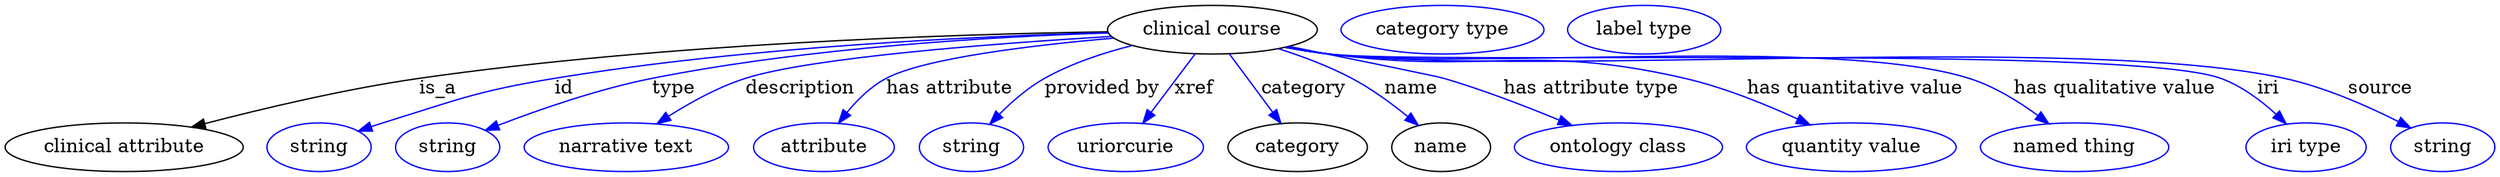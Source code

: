 digraph {
	graph [bb="0,0,1837.1,123"];
	node [label="\N"];
	"clinical course"	[height=0.5,
		label="clinical course",
		pos="890.74,105",
		width=2.1484];
	"clinical attribute"	[height=0.5,
		pos="87.742,18",
		width=2.4373];
	"clinical course" -> "clinical attribute"	[label=is_a,
		lp="324.74,61.5",
		pos="e,138.24,32.757 813.42,103.26 701.86,101.31 489.54,94.272 310.74,69 255.04,61.127 192.64,46.639 148.04,35.277"];
	id	[color=blue,
		height=0.5,
		label=string,
		pos="231.74,18",
		width=1.0652];
	"clinical course" -> id	[color=blue,
		label=id,
		lp="412.74,61.5",
		pos="e,261.13,29.712 813.79,102.81 717.7,100.32 548.58,92.651 405.74,69 358.47,61.172 305.79,44.936 270.91,33.082",
		style=solid];
	type	[color=blue,
		height=0.5,
		label=string,
		pos="326.74,18",
		width=1.0652];
	"clinical course" -> type	[color=blue,
		label=type,
		lp="493.74,61.5",
		pos="e,354.57,30.508 813.9,102.65 730.41,99.991 593.46,92.133 477.74,69 438.09,61.073 394.39,45.853 364.25,34.278",
		style=solid];
	description	[color=blue,
		height=0.5,
		label="narrative text",
		pos="458.74,18",
		width=2.0943];
	"clinical course" -> description	[color=blue,
		label=description,
		lp="586.24,61.5",
		pos="e,481.12,35.406 816.21,100.09 730.21,94.937 594.38,84.654 545.74,69 525.87,62.606 505.55,51.245 489.54,40.967",
		style=solid];
	"has attribute"	[color=blue,
		height=0.5,
		label=attribute,
		pos="603.74,18",
		width=1.4443];
	"clinical course" -> "has attribute"	[color=blue,
		label="has attribute",
		lp="695.74,61.5",
		pos="e,614.21,35.748 817.76,98.919 757.44,93.725 677.24,84.232 648.74,69 637.59,63.04 627.82,53.176 620.26,43.778",
		style=solid];
	"provided by"	[color=blue,
		height=0.5,
		label=string,
		pos="711.74,18",
		width=1.0652];
	"clinical course" -> "provided by"	[color=blue,
		label="provided by",
		lp="808.24,61.5",
		pos="e,725.34,35.116 831.24,93.423 809.72,88.057 785.8,80.221 765.74,69 753.42,62.11 741.68,51.856 732.31,42.424",
		style=solid];
	xref	[color=blue,
		height=0.5,
		label=uriorcurie,
		pos="825.74,18",
		width=1.5887];
	"clinical course" -> xref	[color=blue,
		label=xref,
		lp="877.24,61.5",
		pos="e,838.56,35.758 877.9,87.207 868.46,74.866 855.48,57.894 844.83,43.967",
		style=solid];
	category	[height=0.5,
		pos="952.74,18",
		width=1.4263];
	"clinical course" -> category	[color=blue,
		label=category,
		lp="957.24,61.5",
		pos="e,940.52,35.758 902.99,87.207 911.99,74.866 924.37,57.894 934.53,43.967",
		style=solid];
	name	[height=0.5,
		pos="1058.7,18",
		width=1.011];
	"clinical course" -> name	[color=blue,
		label=name,
		lp="1036.7,61.5",
		pos="e,1041.9,34.206 939.03,90.905 956.46,85.285 975.97,77.934 992.74,69 1007.4,61.203 1022.2,50.278 1034.1,40.628",
		style=solid];
	"has attribute type"	[color=blue,
		height=0.5,
		label="ontology class",
		pos="1189.7,18",
		width=2.1304];
	"clinical course" -> "has attribute type"	[color=blue,
		label="has attribute type",
		lp="1169.7,61.5",
		pos="e,1155.2,34.182 947.57,92.788 992.65,83.813 1049.8,72.214 1060.7,69 1089.6,60.494 1121.2,48.329 1145.8,38.128",
		style=solid];
	"has quantitative value"	[color=blue,
		height=0.5,
		label="quantity value",
		pos="1361.7,18",
		width=2.1484];
	"clinical course" -> "has quantitative value"	[color=blue,
		label="has quantitative value",
		lp="1364.7,61.5",
		pos="e,1331.3,34.56 945.16,92.163 955.61,90.198 966.48,88.361 976.74,87 1092.4,71.652 1125,95.308 1238.7,69 1267.6,62.333 1298.4,49.787 \
1322,38.931",
		style=solid];
	"has qualitative value"	[color=blue,
		height=0.5,
		label="named thing",
		pos="1526.7,18",
		width=1.9318];
	"clinical course" -> "has qualitative value"	[color=blue,
		label="has qualitative value",
		lp="1556.2,61.5",
		pos="e,1507.7,35.355 944.67,91.996 955.26,90.02 966.31,88.222 976.74,87 1081,74.785 1348.6,100.43 1448.7,69 1467,63.257 1485.2,52.015 \
1499.4,41.643",
		style=solid];
	iri	[color=blue,
		height=0.5,
		label="iri type",
		pos="1697.7,18",
		width=1.2277];
	"clinical course" -> iri	[color=blue,
		label=iri,
		lp="1669.7,61.5",
		pos="e,1683,35.388 944.2,91.991 954.93,89.99 966.15,88.183 976.74,87 1049.4,78.88 1566,94.017 1634.7,69 1649.9,63.465 1664.3,52.697 1675.4,\
42.567",
		style=solid];
	source	[color=blue,
		height=0.5,
		label=string,
		pos="1798.7,18",
		width=1.0652];
	"clinical course" -> source	[color=blue,
		label=source,
		lp="1752.7,61.5",
		pos="e,1775,32.334 944.2,91.976 954.93,89.976 966.15,88.173 976.74,87 1132.5,69.742 1528.6,102.39 1681.7,69 1711.5,62.506 1743.2,48.486 \
1766.1,36.94",
		style=solid];
	"named thing_category"	[color=blue,
		height=0.5,
		label="category type",
		pos="1060.7,105",
		width=2.0762];
	attribute_name	[color=blue,
		height=0.5,
		label="label type",
		pos="1209.7,105",
		width=1.5707];
}
